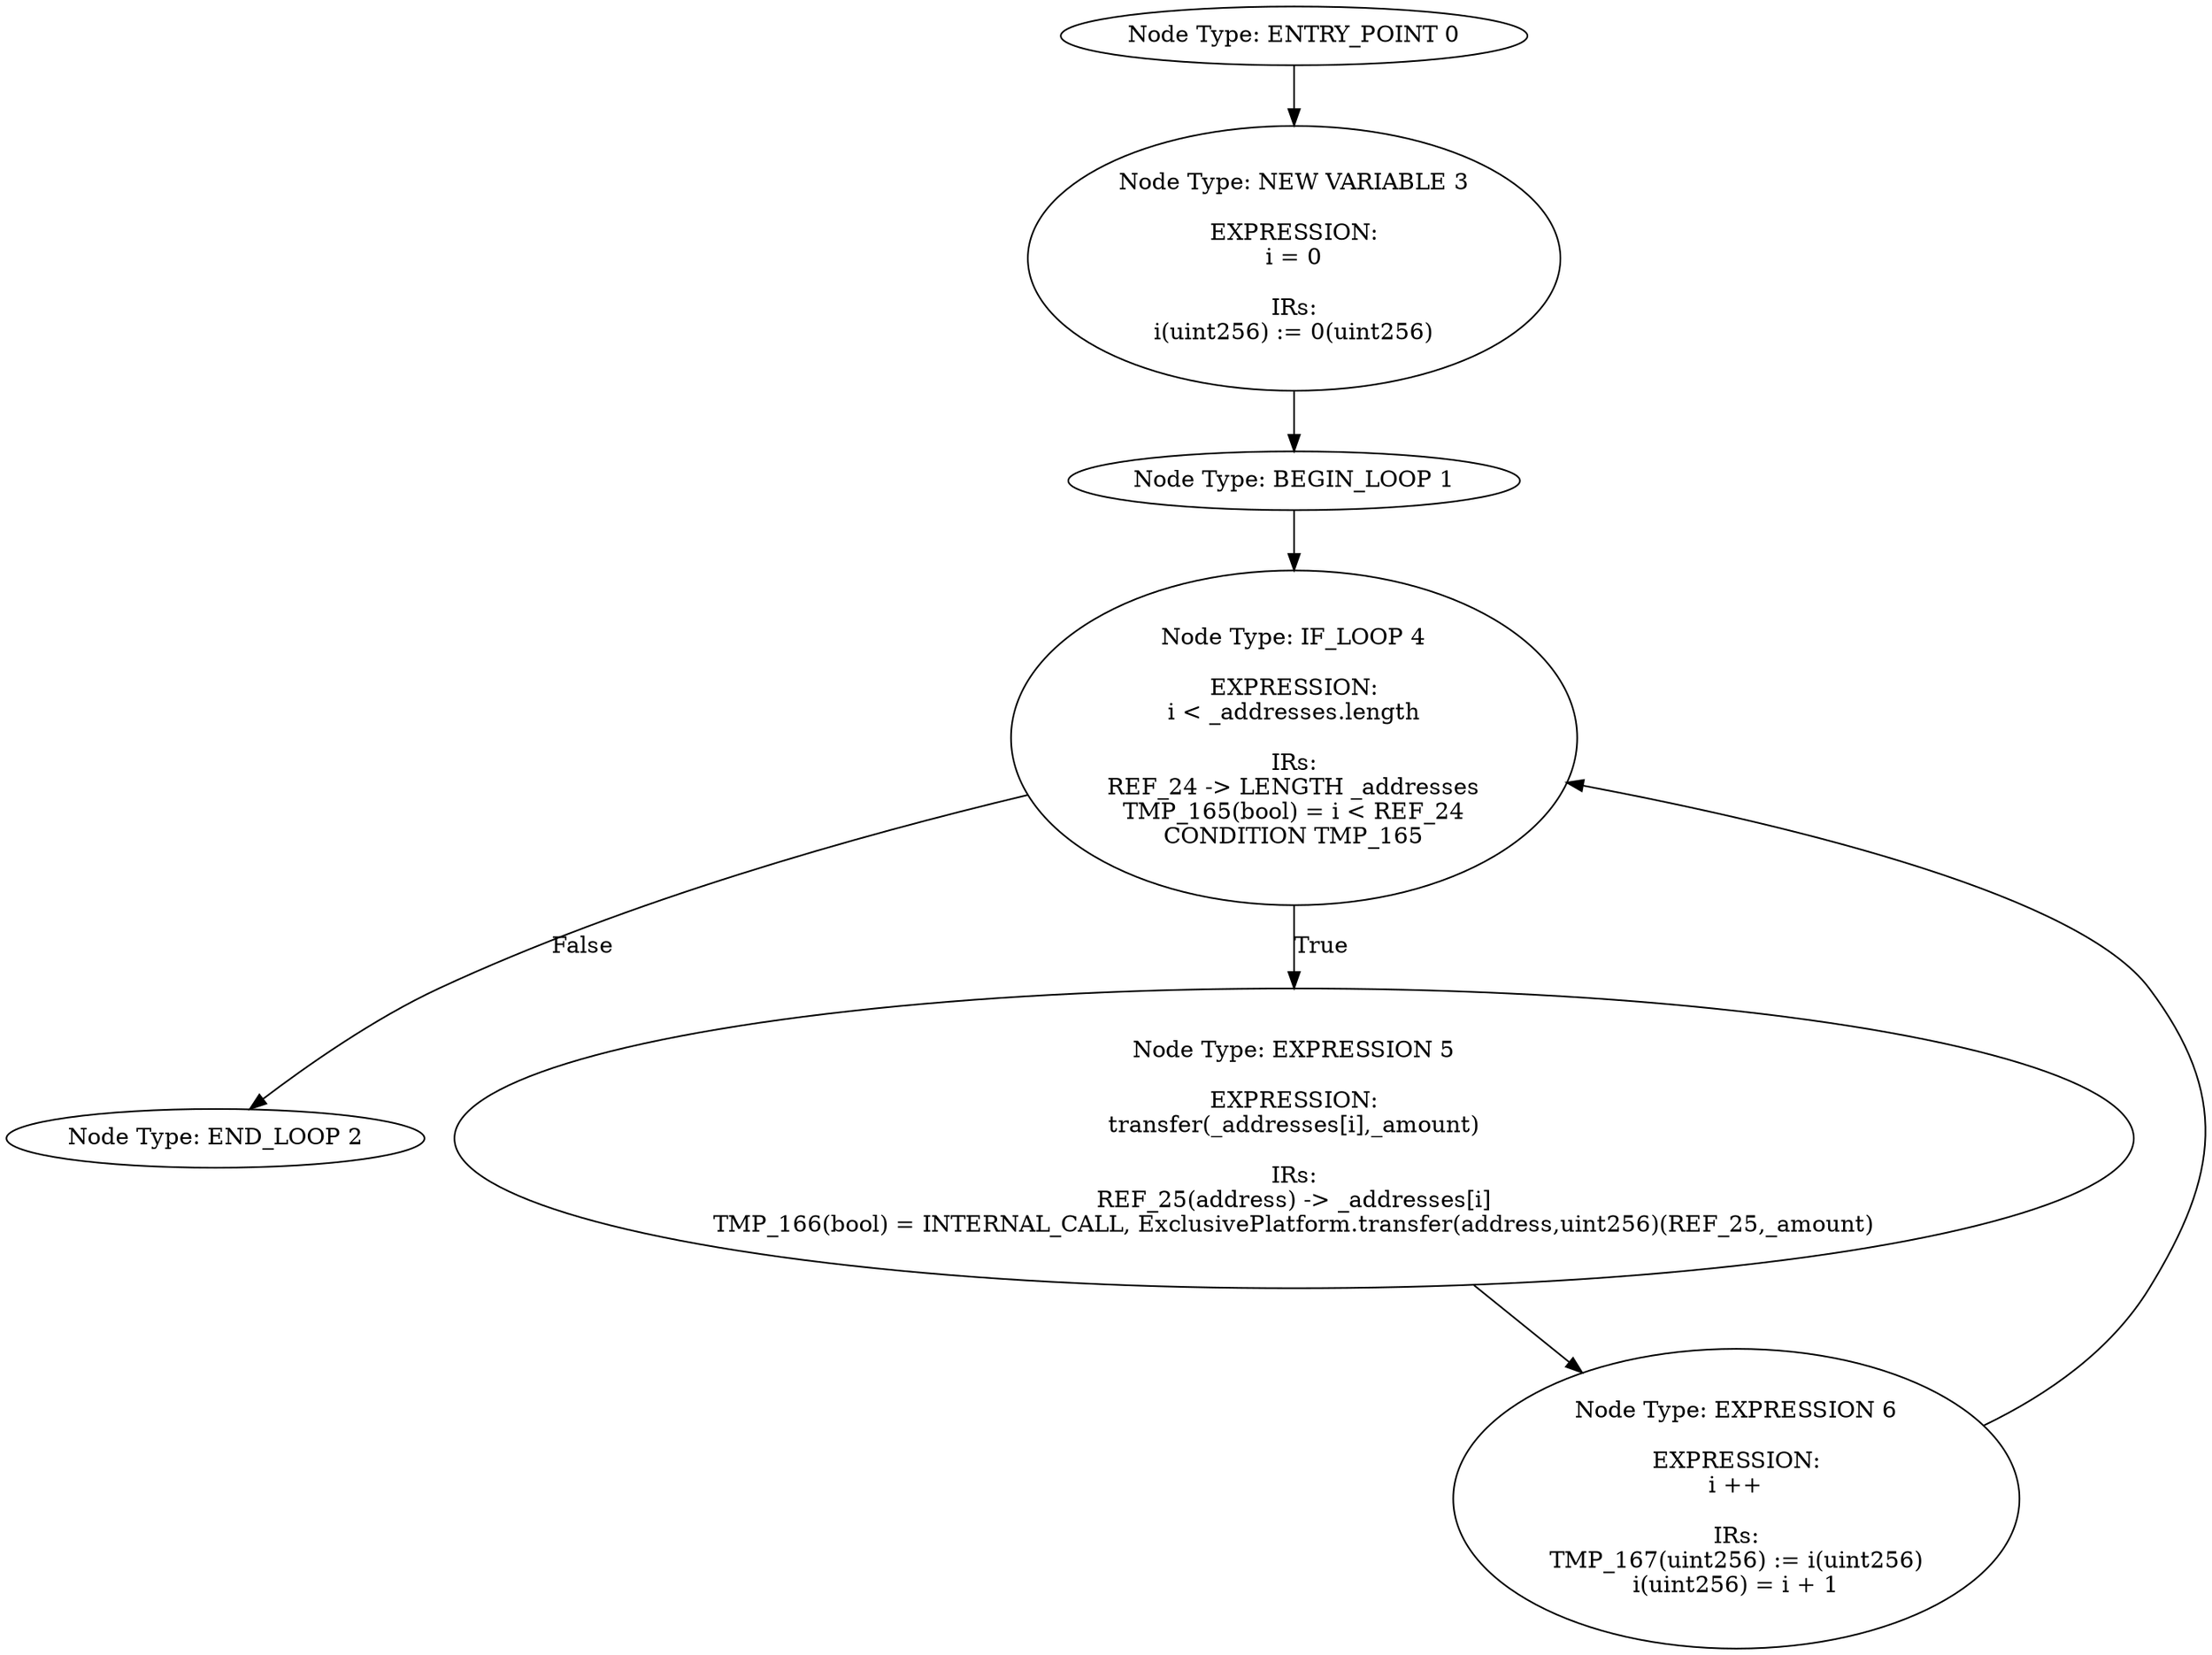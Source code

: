 digraph{
0[label="Node Type: ENTRY_POINT 0
"];
0->3;
1[label="Node Type: BEGIN_LOOP 1
"];
1->4;
2[label="Node Type: END_LOOP 2
"];
3[label="Node Type: NEW VARIABLE 3

EXPRESSION:
i = 0

IRs:
i(uint256) := 0(uint256)"];
3->1;
4[label="Node Type: IF_LOOP 4

EXPRESSION:
i < _addresses.length

IRs:
REF_24 -> LENGTH _addresses
TMP_165(bool) = i < REF_24
CONDITION TMP_165"];
4->5[label="True"];
4->2[label="False"];
5[label="Node Type: EXPRESSION 5

EXPRESSION:
transfer(_addresses[i],_amount)

IRs:
REF_25(address) -> _addresses[i]
TMP_166(bool) = INTERNAL_CALL, ExclusivePlatform.transfer(address,uint256)(REF_25,_amount)"];
5->6;
6[label="Node Type: EXPRESSION 6

EXPRESSION:
i ++

IRs:
TMP_167(uint256) := i(uint256)
i(uint256) = i + 1"];
6->4;
}
